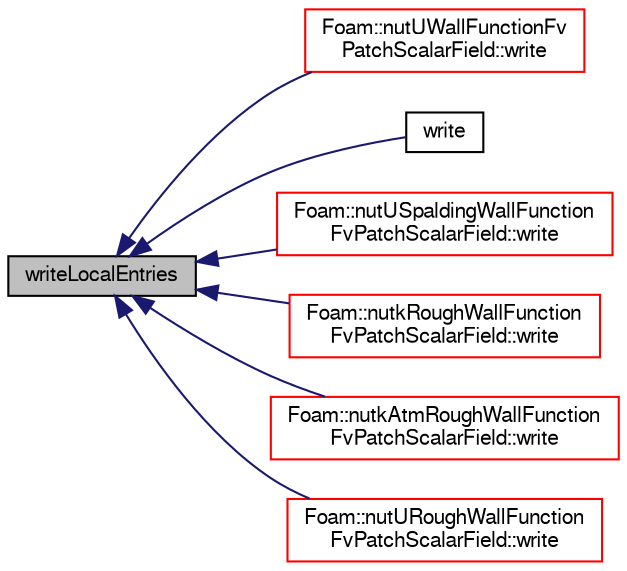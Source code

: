 digraph "writeLocalEntries"
{
  bgcolor="transparent";
  edge [fontname="FreeSans",fontsize="10",labelfontname="FreeSans",labelfontsize="10"];
  node [fontname="FreeSans",fontsize="10",shape=record];
  rankdir="LR";
  Node360 [label="writeLocalEntries",height=0.2,width=0.4,color="black", fillcolor="grey75", style="filled", fontcolor="black"];
  Node360 -> Node361 [dir="back",color="midnightblue",fontsize="10",style="solid",fontname="FreeSans"];
  Node361 [label="Foam::nutUWallFunctionFv\lPatchScalarField::write",height=0.2,width=0.4,color="red",URL="$a31286.html#a78cec3e4ecac4a89a3ad8d38f2ad21f5",tooltip="Write. "];
  Node360 -> Node363 [dir="back",color="midnightblue",fontsize="10",style="solid",fontname="FreeSans"];
  Node363 [label="write",height=0.2,width=0.4,color="black",URL="$a31290.html#a293fdfec8bdfbd5c3913ab4c9f3454ff",tooltip="Write. "];
  Node360 -> Node364 [dir="back",color="midnightblue",fontsize="10",style="solid",fontname="FreeSans"];
  Node364 [label="Foam::nutUSpaldingWallFunction\lFvPatchScalarField::write",height=0.2,width=0.4,color="red",URL="$a31278.html#a78cec3e4ecac4a89a3ad8d38f2ad21f5",tooltip="Write. "];
  Node360 -> Node366 [dir="back",color="midnightblue",fontsize="10",style="solid",fontname="FreeSans"];
  Node366 [label="Foam::nutkRoughWallFunction\lFvPatchScalarField::write",height=0.2,width=0.4,color="red",URL="$a31262.html#a293fdfec8bdfbd5c3913ab4c9f3454ff",tooltip="Write. "];
  Node360 -> Node368 [dir="back",color="midnightblue",fontsize="10",style="solid",fontname="FreeSans"];
  Node368 [label="Foam::nutkAtmRoughWallFunction\lFvPatchScalarField::write",height=0.2,width=0.4,color="red",URL="$a31258.html#a293fdfec8bdfbd5c3913ab4c9f3454ff",tooltip="Write. "];
  Node360 -> Node370 [dir="back",color="midnightblue",fontsize="10",style="solid",fontname="FreeSans"];
  Node370 [label="Foam::nutURoughWallFunction\lFvPatchScalarField::write",height=0.2,width=0.4,color="red",URL="$a31274.html#a78cec3e4ecac4a89a3ad8d38f2ad21f5",tooltip="Write. "];
}
